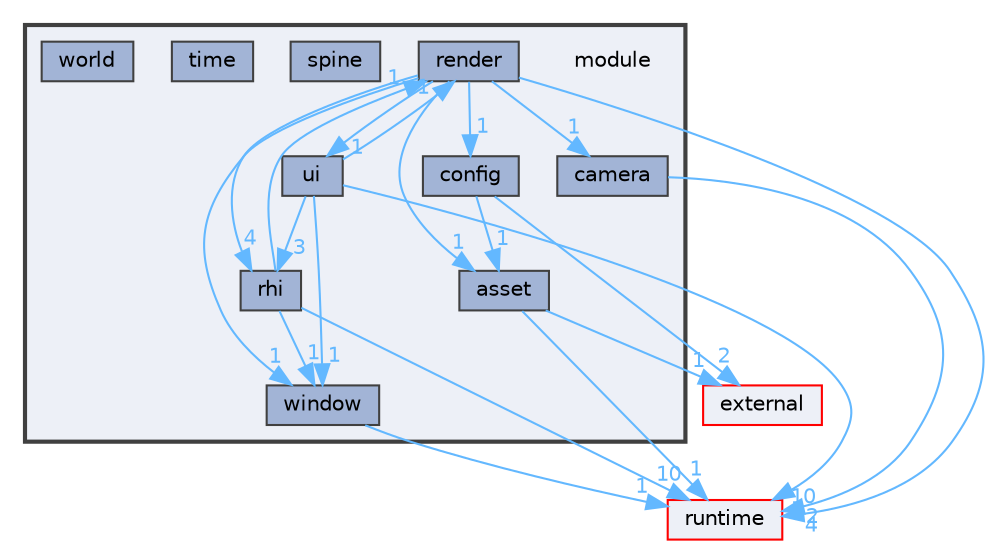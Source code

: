 digraph "module"
{
 // LATEX_PDF_SIZE
  bgcolor="transparent";
  edge [fontname=Helvetica,fontsize=10,labelfontname=Helvetica,labelfontsize=10];
  node [fontname=Helvetica,fontsize=10,shape=box,height=0.2,width=0.4];
  compound=true
  subgraph clusterdir_a7b0466279106ea0b8f86f609f621680 {
    graph [ bgcolor="#edf0f7", pencolor="grey25", label="", fontname=Helvetica,fontsize=10 style="filled,bold", URL="dir_a7b0466279106ea0b8f86f609f621680.html",tooltip=""]
    dir_a7b0466279106ea0b8f86f609f621680 [shape=plaintext, label="module"];
  dir_c5516e19cf072445e5ceb08d3cc1208f [label="asset", fillcolor="#a2b4d6", color="grey25", style="filled", URL="dir_c5516e19cf072445e5ceb08d3cc1208f.html",tooltip=""];
  dir_d0e263540bf49060ac0686e43cc0432f [label="camera", fillcolor="#a2b4d6", color="grey25", style="filled", URL="dir_d0e263540bf49060ac0686e43cc0432f.html",tooltip=""];
  dir_1bcefdeb28ddd377002c287402658c5c [label="config", fillcolor="#a2b4d6", color="grey25", style="filled", URL="dir_1bcefdeb28ddd377002c287402658c5c.html",tooltip=""];
  dir_0f6785fc82aaf296bbf7a6c2d8652c96 [label="render", fillcolor="#a2b4d6", color="grey25", style="filled", URL="dir_0f6785fc82aaf296bbf7a6c2d8652c96.html",tooltip=""];
  dir_a82101ed7be5297bfaaa75b2c214095a [label="rhi", fillcolor="#a2b4d6", color="grey25", style="filled", URL="dir_a82101ed7be5297bfaaa75b2c214095a.html",tooltip=""];
  dir_1c3a3623af3265bb9294801db672e60f [label="spine", fillcolor="#a2b4d6", color="grey25", style="filled", URL="dir_1c3a3623af3265bb9294801db672e60f.html",tooltip=""];
  dir_c6429732c8b4bfaeec8ab78b55f0f982 [label="time", fillcolor="#a2b4d6", color="grey25", style="filled", URL="dir_c6429732c8b4bfaeec8ab78b55f0f982.html",tooltip=""];
  dir_ba0bce3c51de02067d89f5231328fc45 [label="ui", fillcolor="#a2b4d6", color="grey25", style="filled", URL="dir_ba0bce3c51de02067d89f5231328fc45.html",tooltip=""];
  dir_508c7e4af4003d3e0bfe3548d9c1d301 [label="window", fillcolor="#a2b4d6", color="grey25", style="filled", URL="dir_508c7e4af4003d3e0bfe3548d9c1d301.html",tooltip=""];
  dir_14512cb4ea730d6667ff66d3a9282451 [label="world", fillcolor="#a2b4d6", color="grey25", style="filled", URL="dir_14512cb4ea730d6667ff66d3a9282451.html",tooltip=""];
  }
  dir_397d9aeee4af8edecac90968d93b57df [label="external", fillcolor="#edf0f7", color="red", style="filled", URL="dir_397d9aeee4af8edecac90968d93b57df.html",tooltip=""];
  dir_cb031e414f281a658b23dddb30bb9d2c [label="runtime", fillcolor="#edf0f7", color="red", style="filled", URL="dir_cb031e414f281a658b23dddb30bb9d2c.html",tooltip=""];
  dir_c5516e19cf072445e5ceb08d3cc1208f->dir_397d9aeee4af8edecac90968d93b57df [headlabel="1", labeldistance=1.5 headhref="dir_000047_000308.html" href="dir_000047_000308.html" color="steelblue1" fontcolor="steelblue1"];
  dir_c5516e19cf072445e5ceb08d3cc1208f->dir_cb031e414f281a658b23dddb30bb9d2c [headlabel="1", labeldistance=1.5 headhref="dir_000047_000628.html" href="dir_000047_000628.html" color="steelblue1" fontcolor="steelblue1"];
  dir_d0e263540bf49060ac0686e43cc0432f->dir_cb031e414f281a658b23dddb30bb9d2c [headlabel="2", labeldistance=1.5 headhref="dir_000101_000628.html" href="dir_000101_000628.html" color="steelblue1" fontcolor="steelblue1"];
  dir_1bcefdeb28ddd377002c287402658c5c->dir_397d9aeee4af8edecac90968d93b57df [headlabel="2", labeldistance=1.5 headhref="dir_000157_000308.html" href="dir_000157_000308.html" color="steelblue1" fontcolor="steelblue1"];
  dir_1bcefdeb28ddd377002c287402658c5c->dir_c5516e19cf072445e5ceb08d3cc1208f [headlabel="1", labeldistance=1.5 headhref="dir_000157_000047.html" href="dir_000157_000047.html" color="steelblue1" fontcolor="steelblue1"];
  dir_0f6785fc82aaf296bbf7a6c2d8652c96->dir_1bcefdeb28ddd377002c287402658c5c [headlabel="1", labeldistance=1.5 headhref="dir_000604_000157.html" href="dir_000604_000157.html" color="steelblue1" fontcolor="steelblue1"];
  dir_0f6785fc82aaf296bbf7a6c2d8652c96->dir_508c7e4af4003d3e0bfe3548d9c1d301 [headlabel="1", labeldistance=1.5 headhref="dir_000604_000931.html" href="dir_000604_000931.html" color="steelblue1" fontcolor="steelblue1"];
  dir_0f6785fc82aaf296bbf7a6c2d8652c96->dir_a82101ed7be5297bfaaa75b2c214095a [headlabel="4", labeldistance=1.5 headhref="dir_000604_000612.html" href="dir_000604_000612.html" color="steelblue1" fontcolor="steelblue1"];
  dir_0f6785fc82aaf296bbf7a6c2d8652c96->dir_ba0bce3c51de02067d89f5231328fc45 [headlabel="1", labeldistance=1.5 headhref="dir_000604_000884.html" href="dir_000604_000884.html" color="steelblue1" fontcolor="steelblue1"];
  dir_0f6785fc82aaf296bbf7a6c2d8652c96->dir_c5516e19cf072445e5ceb08d3cc1208f [headlabel="1", labeldistance=1.5 headhref="dir_000604_000047.html" href="dir_000604_000047.html" color="steelblue1" fontcolor="steelblue1"];
  dir_0f6785fc82aaf296bbf7a6c2d8652c96->dir_cb031e414f281a658b23dddb30bb9d2c [headlabel="4", labeldistance=1.5 headhref="dir_000604_000628.html" href="dir_000604_000628.html" color="steelblue1" fontcolor="steelblue1"];
  dir_0f6785fc82aaf296bbf7a6c2d8652c96->dir_d0e263540bf49060ac0686e43cc0432f [headlabel="1", labeldistance=1.5 headhref="dir_000604_000101.html" href="dir_000604_000101.html" color="steelblue1" fontcolor="steelblue1"];
  dir_a82101ed7be5297bfaaa75b2c214095a->dir_0f6785fc82aaf296bbf7a6c2d8652c96 [headlabel="1", labeldistance=1.5 headhref="dir_000612_000604.html" href="dir_000612_000604.html" color="steelblue1" fontcolor="steelblue1"];
  dir_a82101ed7be5297bfaaa75b2c214095a->dir_508c7e4af4003d3e0bfe3548d9c1d301 [headlabel="1", labeldistance=1.5 headhref="dir_000612_000931.html" href="dir_000612_000931.html" color="steelblue1" fontcolor="steelblue1"];
  dir_a82101ed7be5297bfaaa75b2c214095a->dir_cb031e414f281a658b23dddb30bb9d2c [headlabel="10", labeldistance=1.5 headhref="dir_000612_000628.html" href="dir_000612_000628.html" color="steelblue1" fontcolor="steelblue1"];
  dir_ba0bce3c51de02067d89f5231328fc45->dir_0f6785fc82aaf296bbf7a6c2d8652c96 [headlabel="1", labeldistance=1.5 headhref="dir_000884_000604.html" href="dir_000884_000604.html" color="steelblue1" fontcolor="steelblue1"];
  dir_ba0bce3c51de02067d89f5231328fc45->dir_508c7e4af4003d3e0bfe3548d9c1d301 [headlabel="1", labeldistance=1.5 headhref="dir_000884_000931.html" href="dir_000884_000931.html" color="steelblue1" fontcolor="steelblue1"];
  dir_ba0bce3c51de02067d89f5231328fc45->dir_a82101ed7be5297bfaaa75b2c214095a [headlabel="3", labeldistance=1.5 headhref="dir_000884_000612.html" href="dir_000884_000612.html" color="steelblue1" fontcolor="steelblue1"];
  dir_ba0bce3c51de02067d89f5231328fc45->dir_cb031e414f281a658b23dddb30bb9d2c [headlabel="10", labeldistance=1.5 headhref="dir_000884_000628.html" href="dir_000884_000628.html" color="steelblue1" fontcolor="steelblue1"];
  dir_508c7e4af4003d3e0bfe3548d9c1d301->dir_cb031e414f281a658b23dddb30bb9d2c [headlabel="1", labeldistance=1.5 headhref="dir_000931_000628.html" href="dir_000931_000628.html" color="steelblue1" fontcolor="steelblue1"];
}

